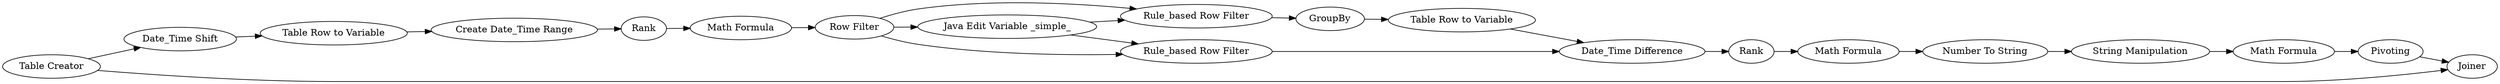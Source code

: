 digraph {
	"-5243904065069310148_20" [label="String Manipulation"]
	"-5243904065069310148_17" [label="Date_Time Difference"]
	"-5243904065069310148_27" [label="Java Edit Variable _simple_"]
	"-5243904065069310148_22" [label="Row Filter"]
	"-5243904065069310148_28" [label=Rank]
	"-5243904065069310148_30" [label="Table Row to Variable"]
	"-5243904065069310148_21" [label="Number To String"]
	"-5243904065069310148_12" [label="Create Date_Time Range"]
	"-5243904065069310148_23" [label="Math Formula"]
	"-5243904065069310148_31" [label="Rule_based Row Filter"]
	"-5243904065069310148_29" [label=GroupBy]
	"-5243904065069310148_6" [label="Table Row to Variable"]
	"-5243904065069310148_26" [label="Rule_based Row Filter"]
	"-5243904065069310148_18" [label="Math Formula"]
	"-5243904065069310148_16" [label="Date_Time Shift"]
	"-5243904065069310148_13" [label=Rank]
	"-5243904065069310148_19" [label="Math Formula"]
	"-5243904065069310148_25" [label=Joiner]
	"-5243904065069310148_24" [label=Pivoting]
	"-5243904065069310148_1" [label="Table Creator"]
	"-5243904065069310148_22" -> "-5243904065069310148_31"
	"-5243904065069310148_1" -> "-5243904065069310148_25"
	"-5243904065069310148_30" -> "-5243904065069310148_17"
	"-5243904065069310148_26" -> "-5243904065069310148_17"
	"-5243904065069310148_22" -> "-5243904065069310148_26"
	"-5243904065069310148_16" -> "-5243904065069310148_6"
	"-5243904065069310148_19" -> "-5243904065069310148_21"
	"-5243904065069310148_6" -> "-5243904065069310148_12"
	"-5243904065069310148_12" -> "-5243904065069310148_13"
	"-5243904065069310148_21" -> "-5243904065069310148_20"
	"-5243904065069310148_29" -> "-5243904065069310148_30"
	"-5243904065069310148_27" -> "-5243904065069310148_31"
	"-5243904065069310148_22" -> "-5243904065069310148_27"
	"-5243904065069310148_27" -> "-5243904065069310148_26"
	"-5243904065069310148_18" -> "-5243904065069310148_22"
	"-5243904065069310148_28" -> "-5243904065069310148_19"
	"-5243904065069310148_13" -> "-5243904065069310148_18"
	"-5243904065069310148_31" -> "-5243904065069310148_29"
	"-5243904065069310148_17" -> "-5243904065069310148_28"
	"-5243904065069310148_1" -> "-5243904065069310148_16"
	"-5243904065069310148_23" -> "-5243904065069310148_24"
	"-5243904065069310148_20" -> "-5243904065069310148_23"
	"-5243904065069310148_24" -> "-5243904065069310148_25"
	rankdir=LR
}
